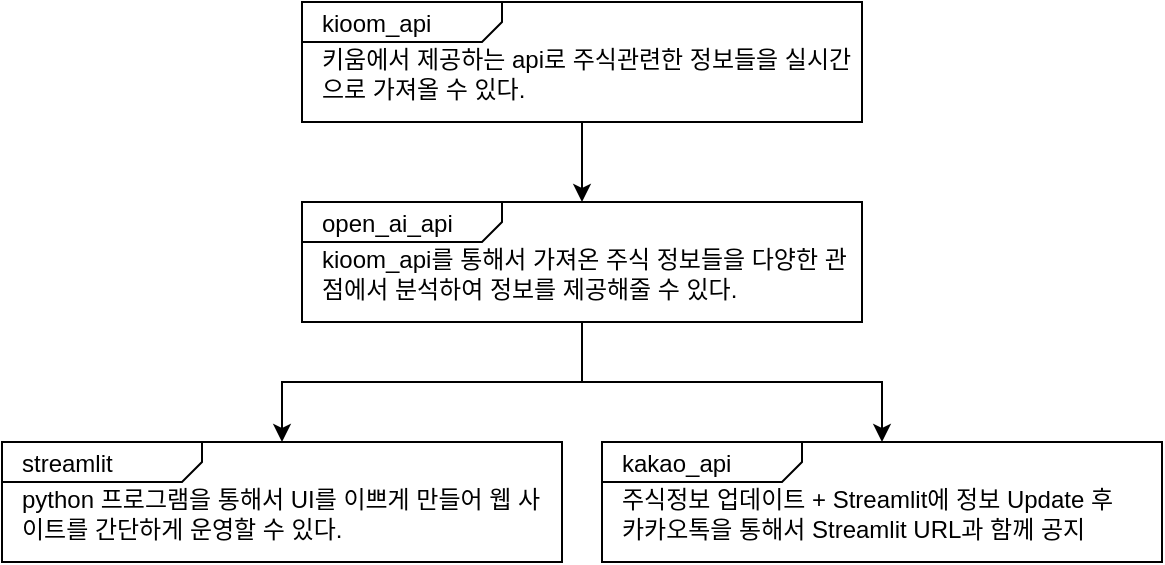 <mxfile version="24.6.4" type="device">
  <diagram name="Page-1" id="b5b7bab2-c9e2-2cf4-8b2a-24fd1a2a6d21">
    <mxGraphModel dx="1434" dy="746" grid="1" gridSize="10" guides="1" tooltips="1" connect="1" arrows="1" fold="1" page="1" pageScale="1" pageWidth="827" pageHeight="1169" background="none" math="0" shadow="0">
      <root>
        <mxCell id="0" />
        <mxCell id="1" parent="0" />
        <mxCell id="5ctx1uLLMBUiy_oQb26a-11" style="edgeStyle=orthogonalEdgeStyle;rounded=0;orthogonalLoop=1;jettySize=auto;html=1;exitX=0.5;exitY=1;exitDx=0;exitDy=0;exitPerimeter=0;" edge="1" parent="1" source="5ctx1uLLMBUiy_oQb26a-2" target="5ctx1uLLMBUiy_oQb26a-4">
          <mxGeometry relative="1" as="geometry" />
        </mxCell>
        <mxCell id="5ctx1uLLMBUiy_oQb26a-2" value="&lt;p style=&quot;margin:0px;margin-top:4px;margin-left:10px;text-align:left;&quot;&gt;&lt;span&gt;open_ai_api&lt;/span&gt;&lt;/p&gt;&lt;p style=&quot;margin:0px;margin-top:4px;margin-left:10px;text-align:left;&quot;&gt;&lt;span&gt;kioom_api를 통해서 가져온 주식 정보들을 다양한 관점에서 분석하여 정보를 제공해줄 수 있다.&lt;/span&gt;&lt;/p&gt;" style="html=1;shape=mxgraph.sysml.package;html=1;overflow=fill;whiteSpace=wrap;labelX=100;fontStyle=0" vertex="1" parent="1">
          <mxGeometry x="230" y="290" width="280" height="60" as="geometry" />
        </mxCell>
        <mxCell id="5ctx1uLLMBUiy_oQb26a-3" value="&lt;p style=&quot;margin:0px;margin-top:4px;margin-left:10px;text-align:left;&quot;&gt;&lt;span&gt;kioom_api&lt;/span&gt;&lt;/p&gt;&lt;p style=&quot;margin:0px;margin-top:4px;margin-left:10px;text-align:left;&quot;&gt;&lt;span&gt;키움에서 제공하는 api로 주식관련한 정보들을 실시간으로 가져올 수 있다.&lt;/span&gt;&lt;/p&gt;" style="html=1;shape=mxgraph.sysml.package;html=1;overflow=fill;whiteSpace=wrap;labelX=100;fontStyle=0" vertex="1" parent="1">
          <mxGeometry x="230" y="190" width="280" height="60" as="geometry" />
        </mxCell>
        <mxCell id="5ctx1uLLMBUiy_oQb26a-4" value="&lt;p style=&quot;margin:0px;margin-top:4px;margin-left:10px;text-align:left;&quot;&gt;&lt;span&gt;streamlit&lt;/span&gt;&lt;/p&gt;&lt;p style=&quot;margin:0px;margin-top:4px;margin-left:10px;text-align:left;&quot;&gt;&lt;span&gt;python 프로그램을 통해서 UI를 이쁘게 만들어 웹 사이트를 간단하게 운영할 수 있다.&lt;/span&gt;&lt;/p&gt;" style="html=1;shape=mxgraph.sysml.package;html=1;overflow=fill;whiteSpace=wrap;labelX=100;fontStyle=0" vertex="1" parent="1">
          <mxGeometry x="80" y="410" width="280" height="60" as="geometry" />
        </mxCell>
        <mxCell id="5ctx1uLLMBUiy_oQb26a-5" value="&lt;p style=&quot;margin:0px;margin-top:4px;margin-left:10px;text-align:left;&quot;&gt;&lt;span&gt;kakao_api&lt;/span&gt;&lt;/p&gt;&lt;p style=&quot;margin:0px;margin-top:4px;margin-left:10px;text-align:left;&quot;&gt;주식정보 업데이트 + Streamlit에 정보 Update 후&lt;br&gt;카카오톡을 통해서 Streamlit URL과 함께 공지&lt;/p&gt;" style="html=1;shape=mxgraph.sysml.package;html=1;overflow=fill;whiteSpace=wrap;labelX=100;fontStyle=0" vertex="1" parent="1">
          <mxGeometry x="380" y="410" width="280" height="60" as="geometry" />
        </mxCell>
        <mxCell id="5ctx1uLLMBUiy_oQb26a-7" style="edgeStyle=orthogonalEdgeStyle;rounded=0;orthogonalLoop=1;jettySize=auto;html=1;exitX=0.5;exitY=1;exitDx=0;exitDy=0;exitPerimeter=0;entryX=0.5;entryY=0;entryDx=0;entryDy=0;entryPerimeter=0;" edge="1" parent="1" source="5ctx1uLLMBUiy_oQb26a-3" target="5ctx1uLLMBUiy_oQb26a-2">
          <mxGeometry relative="1" as="geometry" />
        </mxCell>
        <mxCell id="5ctx1uLLMBUiy_oQb26a-13" style="edgeStyle=orthogonalEdgeStyle;rounded=0;orthogonalLoop=1;jettySize=auto;html=1;exitX=0.5;exitY=1;exitDx=0;exitDy=0;exitPerimeter=0;entryX=0.5;entryY=0;entryDx=0;entryDy=0;entryPerimeter=0;" edge="1" parent="1" source="5ctx1uLLMBUiy_oQb26a-2" target="5ctx1uLLMBUiy_oQb26a-5">
          <mxGeometry relative="1" as="geometry" />
        </mxCell>
      </root>
    </mxGraphModel>
  </diagram>
</mxfile>
